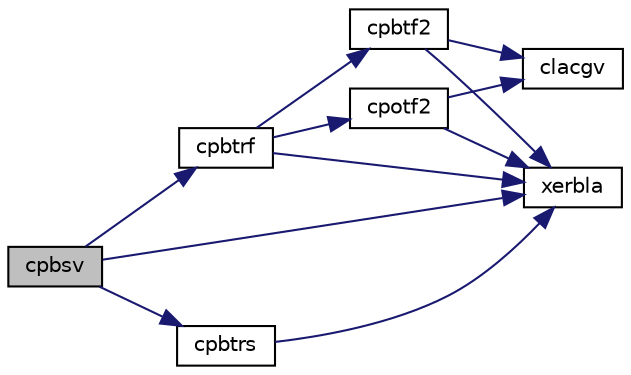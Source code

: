 digraph "cpbsv"
{
 // LATEX_PDF_SIZE
  edge [fontname="Helvetica",fontsize="10",labelfontname="Helvetica",labelfontsize="10"];
  node [fontname="Helvetica",fontsize="10",shape=record];
  rankdir="LR";
  Node1 [label="cpbsv",height=0.2,width=0.4,color="black", fillcolor="grey75", style="filled", fontcolor="black",tooltip="CPBSV computes the solution to system of linear equations A * X = B for OTHER matrices"];
  Node1 -> Node2 [color="midnightblue",fontsize="10",style="solid",fontname="Helvetica"];
  Node2 [label="cpbtrf",height=0.2,width=0.4,color="black", fillcolor="white", style="filled",URL="$cpbtrf_8f.html#af33933d8a7b2f806d3072cdb1405fd6f",tooltip="CPBTRF"];
  Node2 -> Node3 [color="midnightblue",fontsize="10",style="solid",fontname="Helvetica"];
  Node3 [label="cpbtf2",height=0.2,width=0.4,color="black", fillcolor="white", style="filled",URL="$cpbtf2_8f.html#abadd8a550c52448cdbc95f37bbf42a05",tooltip="CPBTF2 computes the Cholesky factorization of a symmetric/Hermitian positive definite band matrix (un..."];
  Node3 -> Node4 [color="midnightblue",fontsize="10",style="solid",fontname="Helvetica"];
  Node4 [label="clacgv",height=0.2,width=0.4,color="black", fillcolor="white", style="filled",URL="$clacgv_8f.html#a0ff51770edb0cdc7328fdae7ace7954e",tooltip="CLACGV conjugates a complex vector."];
  Node3 -> Node5 [color="midnightblue",fontsize="10",style="solid",fontname="Helvetica"];
  Node5 [label="xerbla",height=0.2,width=0.4,color="black", fillcolor="white", style="filled",URL="$xerbla_8f.html#a377ee61015baf8dea7770b3a404b1c07",tooltip="XERBLA"];
  Node2 -> Node6 [color="midnightblue",fontsize="10",style="solid",fontname="Helvetica"];
  Node6 [label="cpotf2",height=0.2,width=0.4,color="black", fillcolor="white", style="filled",URL="$cpotf2_8f.html#a56e13fb822ec7474402943652d7c93c6",tooltip="CPOTF2 computes the Cholesky factorization of a symmetric/Hermitian positive definite matrix (unblock..."];
  Node6 -> Node4 [color="midnightblue",fontsize="10",style="solid",fontname="Helvetica"];
  Node6 -> Node5 [color="midnightblue",fontsize="10",style="solid",fontname="Helvetica"];
  Node2 -> Node5 [color="midnightblue",fontsize="10",style="solid",fontname="Helvetica"];
  Node1 -> Node7 [color="midnightblue",fontsize="10",style="solid",fontname="Helvetica"];
  Node7 [label="cpbtrs",height=0.2,width=0.4,color="black", fillcolor="white", style="filled",URL="$cpbtrs_8f.html#a9e65d9e68d5b350ef229748450059f14",tooltip="CPBTRS"];
  Node7 -> Node5 [color="midnightblue",fontsize="10",style="solid",fontname="Helvetica"];
  Node1 -> Node5 [color="midnightblue",fontsize="10",style="solid",fontname="Helvetica"];
}
